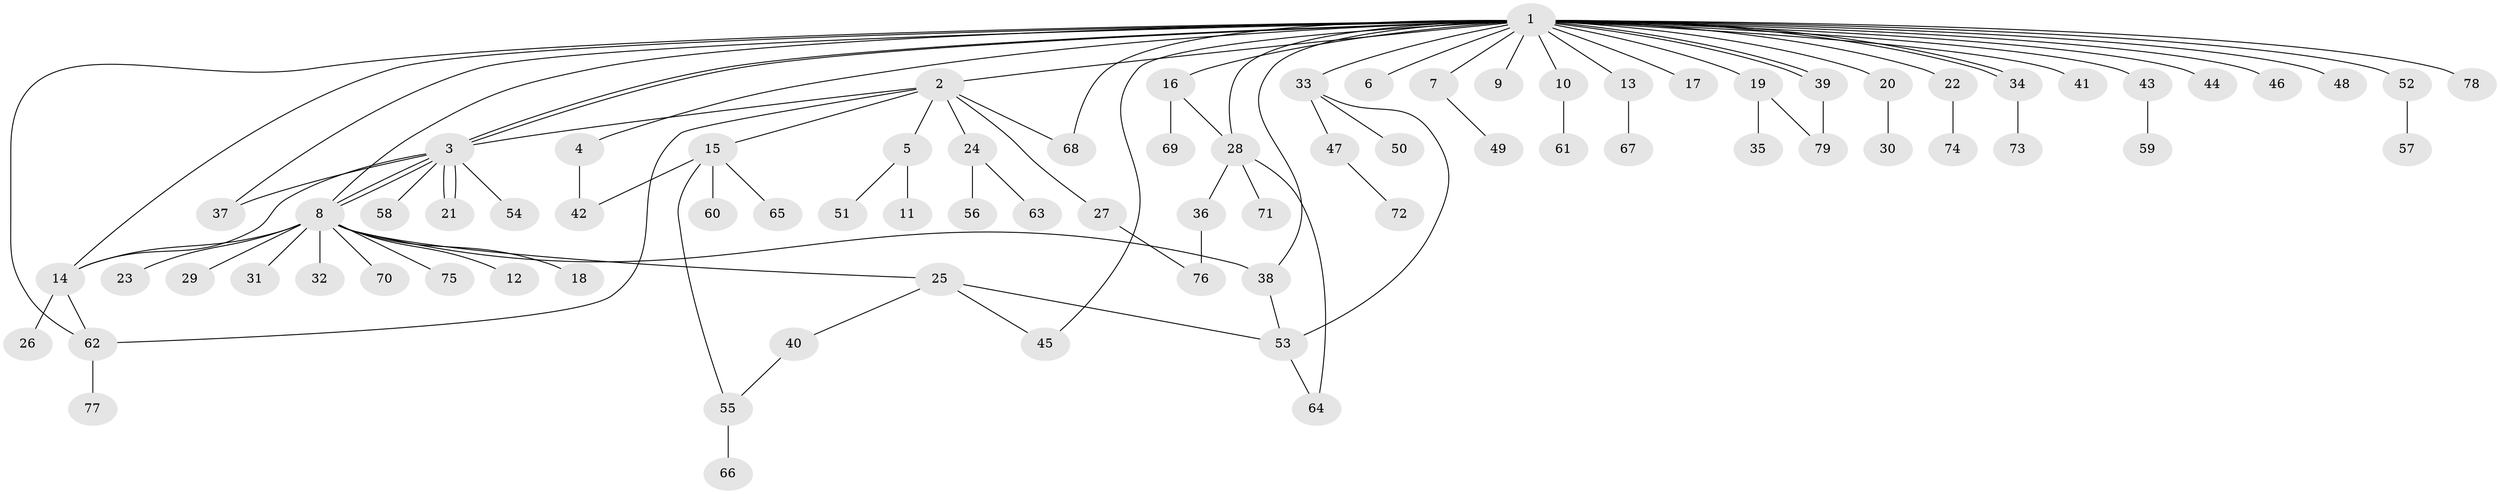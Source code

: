 // coarse degree distribution, {1: 0.6585365853658537, 9: 0.024390243902439025, 6: 0.04878048780487805, 5: 0.024390243902439025, 2: 0.17073170731707318, 4: 0.04878048780487805, 23: 0.024390243902439025}
// Generated by graph-tools (version 1.1) at 2025/36/03/04/25 23:36:47]
// undirected, 79 vertices, 101 edges
graph export_dot {
  node [color=gray90,style=filled];
  1;
  2;
  3;
  4;
  5;
  6;
  7;
  8;
  9;
  10;
  11;
  12;
  13;
  14;
  15;
  16;
  17;
  18;
  19;
  20;
  21;
  22;
  23;
  24;
  25;
  26;
  27;
  28;
  29;
  30;
  31;
  32;
  33;
  34;
  35;
  36;
  37;
  38;
  39;
  40;
  41;
  42;
  43;
  44;
  45;
  46;
  47;
  48;
  49;
  50;
  51;
  52;
  53;
  54;
  55;
  56;
  57;
  58;
  59;
  60;
  61;
  62;
  63;
  64;
  65;
  66;
  67;
  68;
  69;
  70;
  71;
  72;
  73;
  74;
  75;
  76;
  77;
  78;
  79;
  1 -- 2;
  1 -- 3;
  1 -- 3;
  1 -- 4;
  1 -- 6;
  1 -- 7;
  1 -- 8;
  1 -- 9;
  1 -- 10;
  1 -- 13;
  1 -- 14;
  1 -- 16;
  1 -- 17;
  1 -- 19;
  1 -- 20;
  1 -- 22;
  1 -- 28;
  1 -- 33;
  1 -- 34;
  1 -- 34;
  1 -- 37;
  1 -- 38;
  1 -- 39;
  1 -- 39;
  1 -- 41;
  1 -- 43;
  1 -- 44;
  1 -- 45;
  1 -- 46;
  1 -- 48;
  1 -- 52;
  1 -- 62;
  1 -- 68;
  1 -- 78;
  2 -- 3;
  2 -- 5;
  2 -- 15;
  2 -- 24;
  2 -- 27;
  2 -- 62;
  2 -- 68;
  3 -- 8;
  3 -- 8;
  3 -- 14;
  3 -- 21;
  3 -- 21;
  3 -- 37;
  3 -- 54;
  3 -- 58;
  4 -- 42;
  5 -- 11;
  5 -- 51;
  7 -- 49;
  8 -- 12;
  8 -- 14;
  8 -- 18;
  8 -- 23;
  8 -- 25;
  8 -- 29;
  8 -- 31;
  8 -- 32;
  8 -- 38;
  8 -- 70;
  8 -- 75;
  10 -- 61;
  13 -- 67;
  14 -- 26;
  14 -- 62;
  15 -- 42;
  15 -- 55;
  15 -- 60;
  15 -- 65;
  16 -- 28;
  16 -- 69;
  19 -- 35;
  19 -- 79;
  20 -- 30;
  22 -- 74;
  24 -- 56;
  24 -- 63;
  25 -- 40;
  25 -- 45;
  25 -- 53;
  27 -- 76;
  28 -- 36;
  28 -- 64;
  28 -- 71;
  33 -- 47;
  33 -- 50;
  33 -- 53;
  34 -- 73;
  36 -- 76;
  38 -- 53;
  39 -- 79;
  40 -- 55;
  43 -- 59;
  47 -- 72;
  52 -- 57;
  53 -- 64;
  55 -- 66;
  62 -- 77;
}
